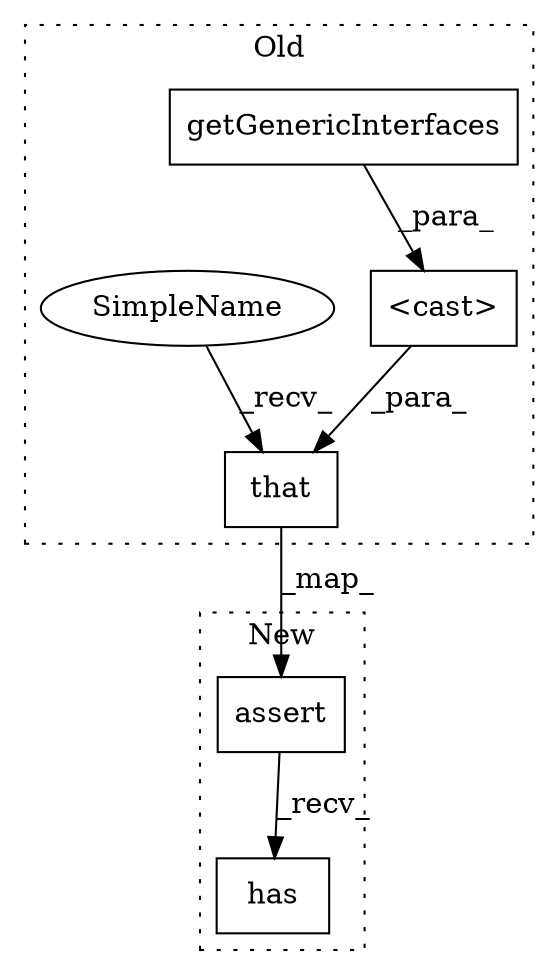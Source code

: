digraph G {
subgraph cluster0 {
1 [label="that" a="32" s="20452,20535" l="5,1" shape="box"];
3 [label="<cast>" a="11" s="20457" l="7" shape="box"];
4 [label="getGenericInterfaces" a="32" s="20513" l="22" shape="box"];
6 [label="SimpleName" a="42" s="20445" l="6" shape="ellipse"];
label = "Old";
style="dotted";
}
subgraph cluster1 {
2 [label="assert" a="32" s="20622,20704" l="11,1" shape="box"];
5 [label="has" a="32" s="20715" l="5" shape="box"];
label = "New";
style="dotted";
}
1 -> 2 [label="_map_"];
2 -> 5 [label="_recv_"];
3 -> 1 [label="_para_"];
4 -> 3 [label="_para_"];
6 -> 1 [label="_recv_"];
}